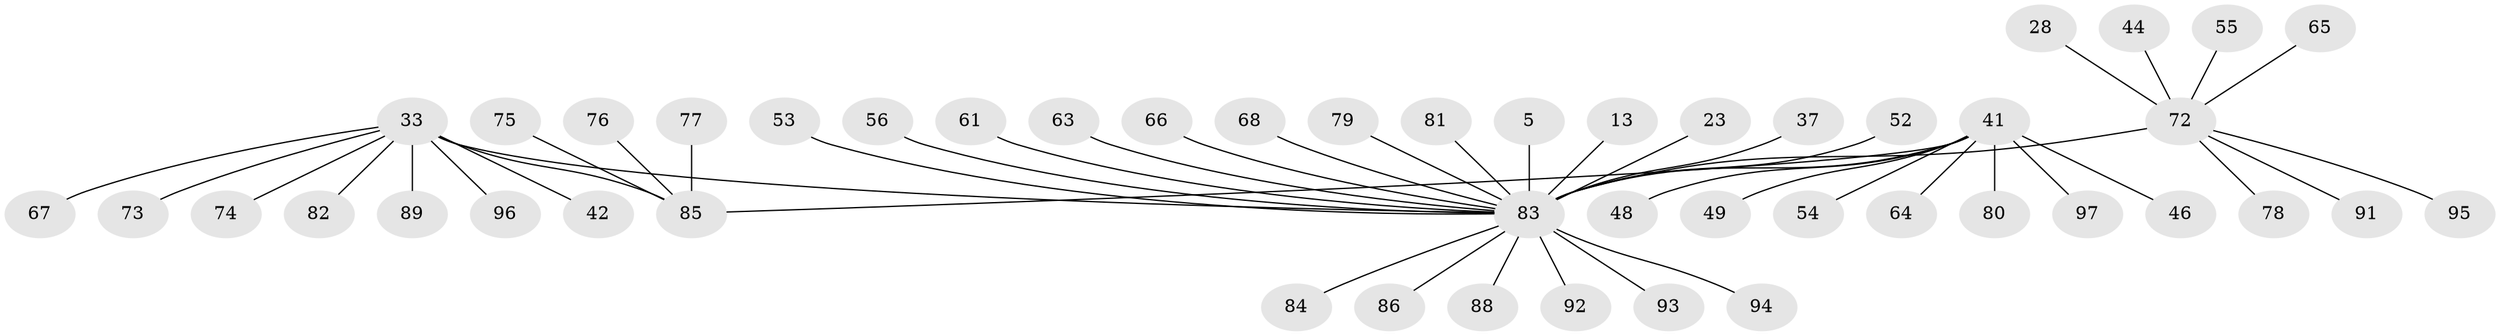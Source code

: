 // original degree distribution, {3: 0.09278350515463918, 23: 0.010309278350515464, 7: 0.020618556701030927, 1: 0.6082474226804123, 4: 0.041237113402061855, 2: 0.16494845360824742, 8: 0.010309278350515464, 11: 0.010309278350515464, 6: 0.020618556701030927, 5: 0.020618556701030927}
// Generated by graph-tools (version 1.1) at 2025/48/03/09/25 04:48:06]
// undirected, 48 vertices, 48 edges
graph export_dot {
graph [start="1"]
  node [color=gray90,style=filled];
  5;
  13;
  23 [super="+12"];
  28;
  33 [super="+16+1+21+30"];
  37;
  41 [super="+22+36+9"];
  42;
  44;
  46;
  48;
  49;
  52;
  53;
  54;
  55;
  56;
  61;
  63 [super="+31"];
  64;
  65;
  66;
  67;
  68 [super="+19"];
  72 [super="+24+57"];
  73;
  74;
  75;
  76;
  77;
  78;
  79 [super="+34"];
  80;
  81;
  82 [super="+39+59+69"];
  83 [super="+6+11+14+35+2+50"];
  84;
  85 [super="+70"];
  86;
  88 [super="+26+47+58+62"];
  89 [super="+71+87"];
  91 [super="+90"];
  92 [super="+51"];
  93;
  94;
  95;
  96 [super="+25"];
  97;
  5 -- 83;
  13 -- 83;
  23 -- 83;
  28 -- 72;
  33 -- 67;
  33 -- 42;
  33 -- 74;
  33 -- 73;
  33 -- 89;
  33 -- 96;
  33 -- 83 [weight=3];
  33 -- 82;
  33 -- 85;
  37 -- 83;
  41 -- 64;
  41 -- 97;
  41 -- 46;
  41 -- 80;
  41 -- 49;
  41 -- 48;
  41 -- 54;
  41 -- 83 [weight=5];
  41 -- 85 [weight=2];
  44 -- 72;
  52 -- 83;
  53 -- 83;
  55 -- 72;
  56 -- 83;
  61 -- 83;
  63 -- 83;
  65 -- 72;
  66 -- 83;
  68 -- 83;
  72 -- 78;
  72 -- 95;
  72 -- 83 [weight=3];
  72 -- 91;
  75 -- 85;
  76 -- 85;
  77 -- 85;
  79 -- 83;
  81 -- 83;
  83 -- 94;
  83 -- 84;
  83 -- 86;
  83 -- 88;
  83 -- 93;
  83 -- 92;
}
